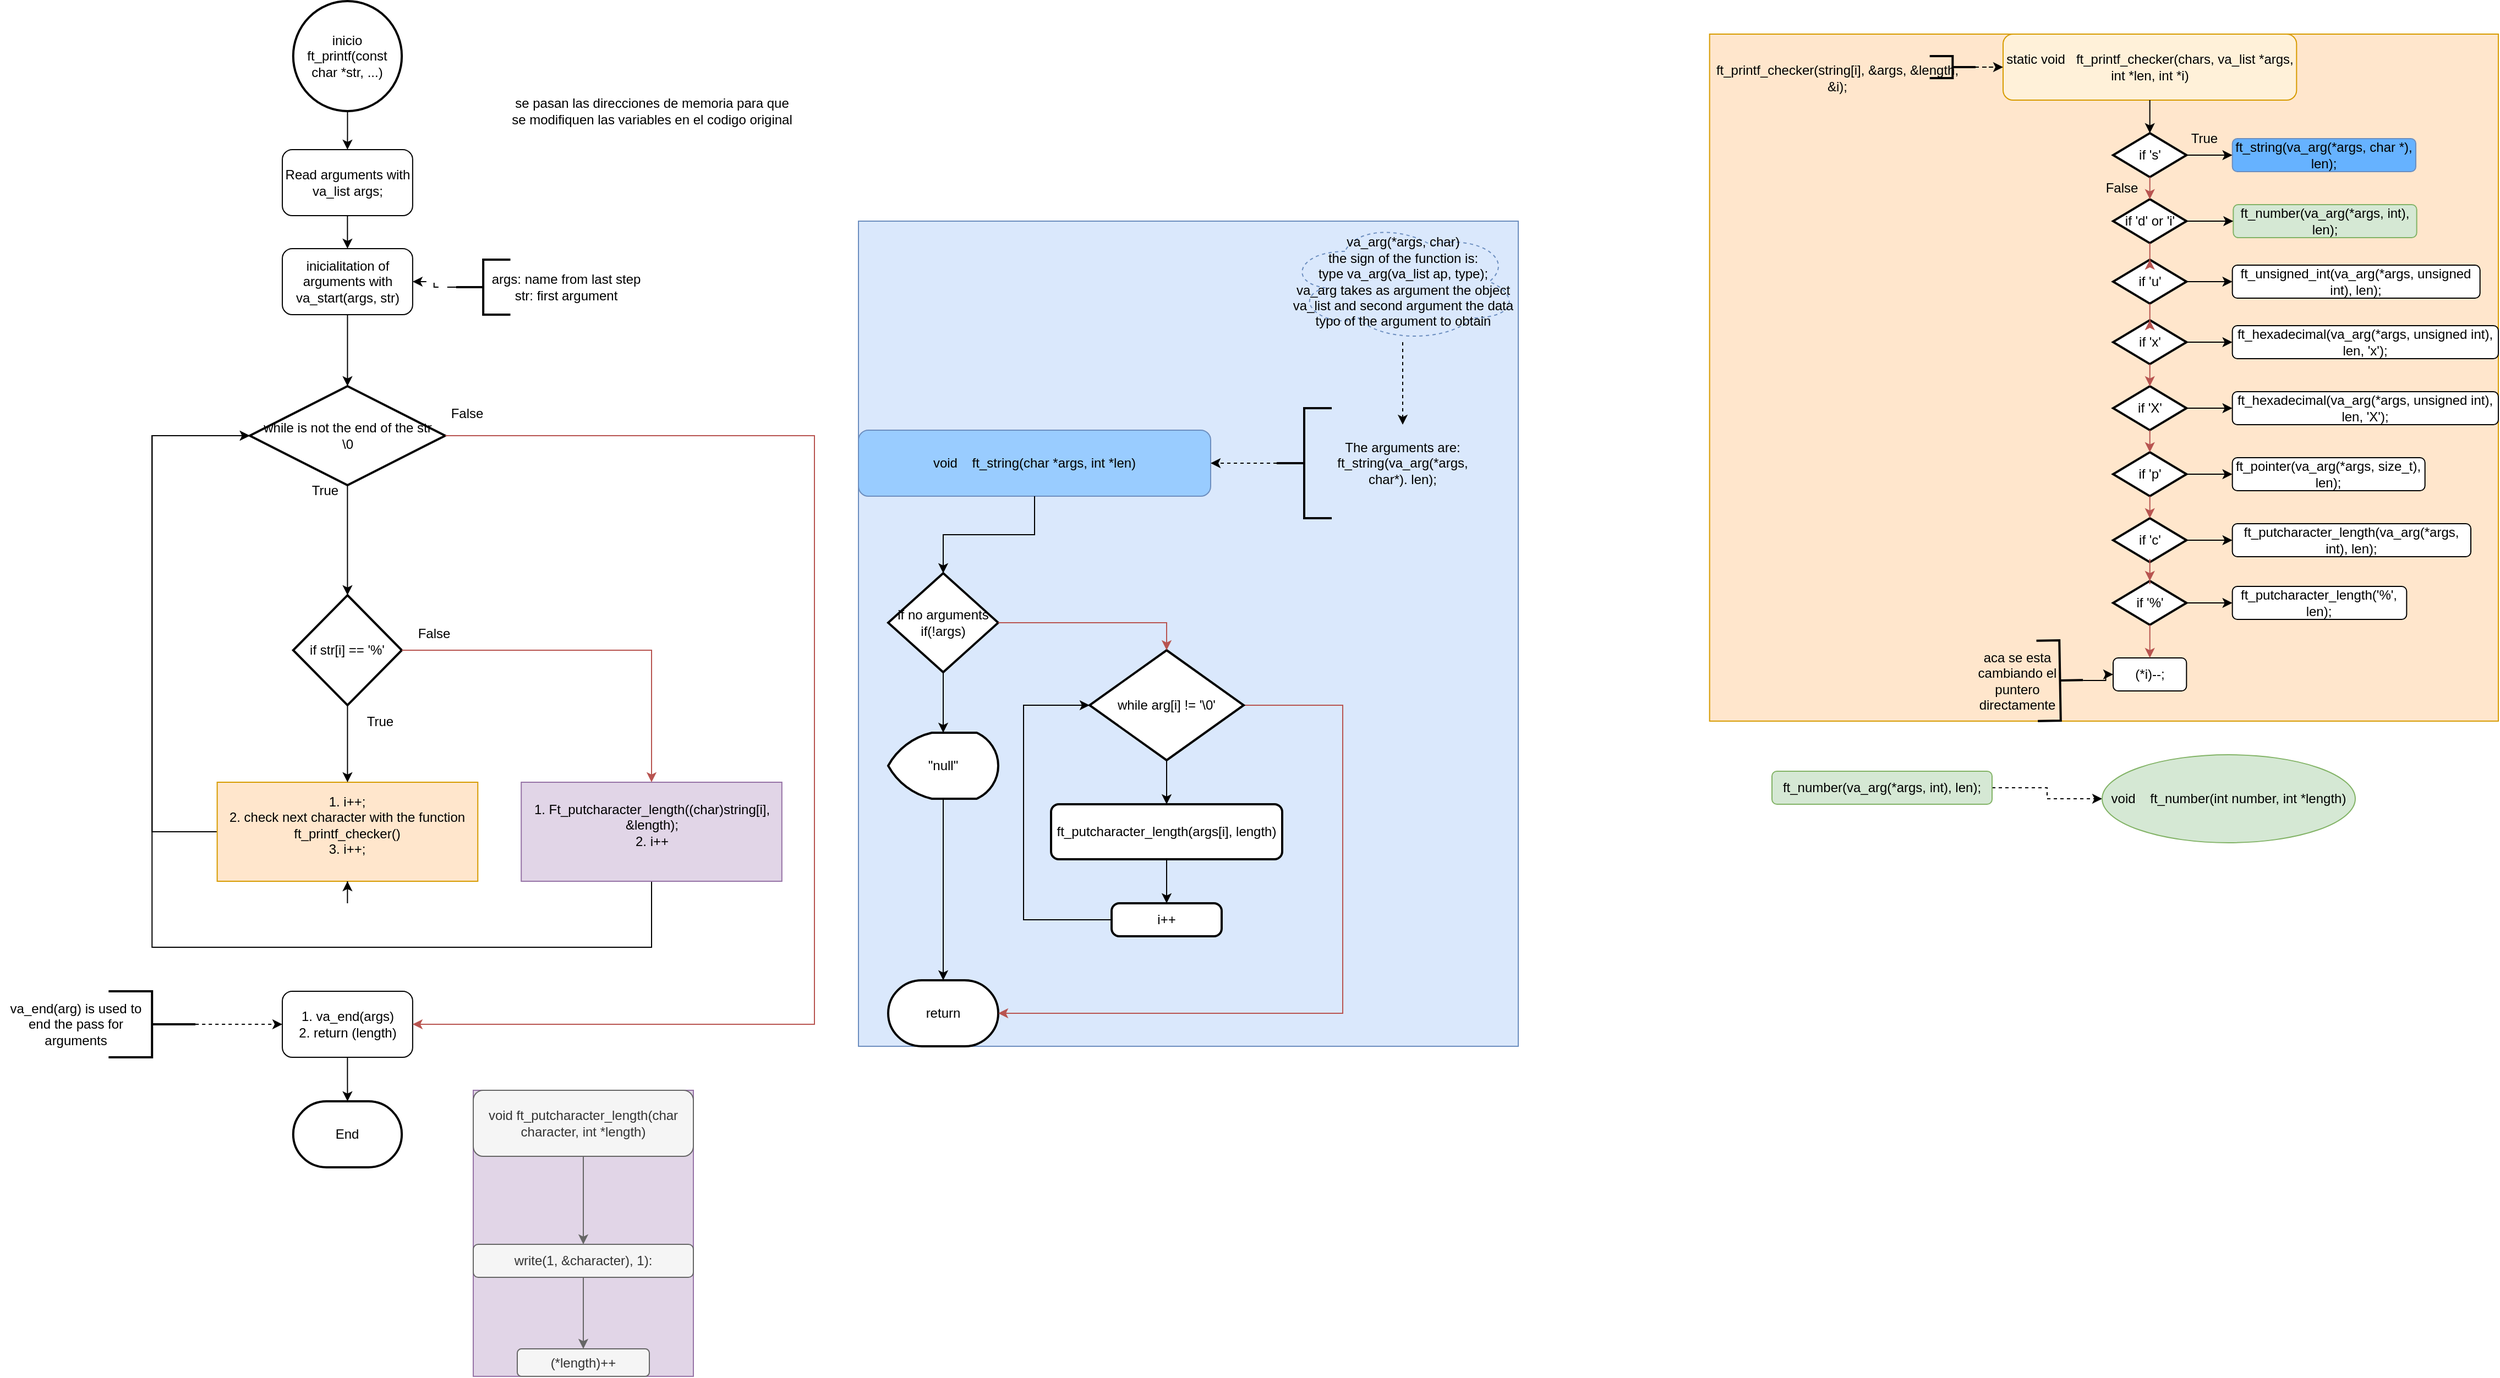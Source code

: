 <mxfile version="21.6.6" type="github">
  <diagram id="C5RBs43oDa-KdzZeNtuy" name="Page-1">
    <mxGraphModel dx="2176" dy="1962" grid="1" gridSize="10" guides="1" tooltips="1" connect="1" arrows="1" fold="1" page="1" pageScale="1" pageWidth="827" pageHeight="1169" math="0" shadow="0">
      <root>
        <mxCell id="WIyWlLk6GJQsqaUBKTNV-0" />
        <mxCell id="WIyWlLk6GJQsqaUBKTNV-1" parent="WIyWlLk6GJQsqaUBKTNV-0" />
        <mxCell id="30GPN8XgoAUHvCBVAkMa-102" value="" style="group;fillColor=#dae8fc;strokeColor=#6c8ebf;" parent="WIyWlLk6GJQsqaUBKTNV-1" vertex="1" connectable="0">
          <mxGeometry x="-40" y="180" width="599.5" height="750" as="geometry" />
        </mxCell>
        <mxCell id="30GPN8XgoAUHvCBVAkMa-64" value="&lt;div&gt;void&amp;nbsp;&amp;nbsp;&amp;nbsp; ft_string(char *args, int *len)&lt;/div&gt;" style="rounded=1;whiteSpace=wrap;html=1;fillColor=#99CCFF;strokeColor=#6c8ebf;gradientColor=none;" parent="30GPN8XgoAUHvCBVAkMa-102" vertex="1">
          <mxGeometry y="190" width="320" height="60" as="geometry" />
        </mxCell>
        <mxCell id="30GPN8XgoAUHvCBVAkMa-67" style="edgeStyle=orthogonalEdgeStyle;rounded=0;orthogonalLoop=1;jettySize=auto;html=1;dashed=1;" parent="30GPN8XgoAUHvCBVAkMa-102" source="30GPN8XgoAUHvCBVAkMa-65" target="30GPN8XgoAUHvCBVAkMa-64" edge="1">
          <mxGeometry relative="1" as="geometry" />
        </mxCell>
        <mxCell id="30GPN8XgoAUHvCBVAkMa-65" value="" style="strokeWidth=2;html=1;shape=mxgraph.flowchart.annotation_2;align=left;labelPosition=right;pointerEvents=1;" parent="30GPN8XgoAUHvCBVAkMa-102" vertex="1">
          <mxGeometry x="380" y="170" width="50" height="100" as="geometry" />
        </mxCell>
        <mxCell id="30GPN8XgoAUHvCBVAkMa-66" value="The arguments are:&lt;br&gt;ft_string(va_arg(*args, char*). len);" style="text;html=1;strokeColor=none;fillColor=none;align=center;verticalAlign=middle;whiteSpace=wrap;rounded=0;" parent="30GPN8XgoAUHvCBVAkMa-102" vertex="1">
          <mxGeometry x="420" y="185" width="149" height="70" as="geometry" />
        </mxCell>
        <mxCell id="30GPN8XgoAUHvCBVAkMa-69" style="edgeStyle=orthogonalEdgeStyle;rounded=0;orthogonalLoop=1;jettySize=auto;html=1;dashed=1;" parent="30GPN8XgoAUHvCBVAkMa-102" source="30GPN8XgoAUHvCBVAkMa-68" target="30GPN8XgoAUHvCBVAkMa-66" edge="1">
          <mxGeometry relative="1" as="geometry" />
        </mxCell>
        <mxCell id="30GPN8XgoAUHvCBVAkMa-68" value="va_arg(*args, char)&lt;br&gt;the sign of the function is:&lt;br&gt;type va_arg(va_list ap, type);&lt;br&gt;va_arg takes as argument the object va_list and second argument the data typo of the argument to obtain&lt;br&gt; " style="ellipse;shape=cloud;whiteSpace=wrap;html=1;fillColor=#dae8fc;strokeColor=#6c8ebf;dashed=1;" parent="30GPN8XgoAUHvCBVAkMa-102" vertex="1">
          <mxGeometry x="389.5" width="210" height="110" as="geometry" />
        </mxCell>
        <mxCell id="30GPN8XgoAUHvCBVAkMa-76" value="if no arguments&lt;br&gt;if(!args)" style="strokeWidth=2;html=1;shape=mxgraph.flowchart.decision;whiteSpace=wrap;" parent="30GPN8XgoAUHvCBVAkMa-102" vertex="1">
          <mxGeometry x="27" y="320" width="100" height="90" as="geometry" />
        </mxCell>
        <mxCell id="30GPN8XgoAUHvCBVAkMa-96" style="edgeStyle=orthogonalEdgeStyle;rounded=0;orthogonalLoop=1;jettySize=auto;html=1;entryX=0.5;entryY=0;entryDx=0;entryDy=0;entryPerimeter=0;" parent="30GPN8XgoAUHvCBVAkMa-102" source="30GPN8XgoAUHvCBVAkMa-64" target="30GPN8XgoAUHvCBVAkMa-76" edge="1">
          <mxGeometry relative="1" as="geometry" />
        </mxCell>
        <mxCell id="30GPN8XgoAUHvCBVAkMa-78" value="&quot;null&quot;" style="strokeWidth=2;html=1;shape=mxgraph.flowchart.display;whiteSpace=wrap;" parent="30GPN8XgoAUHvCBVAkMa-102" vertex="1">
          <mxGeometry x="27" y="465" width="100" height="60" as="geometry" />
        </mxCell>
        <mxCell id="30GPN8XgoAUHvCBVAkMa-84" style="edgeStyle=orthogonalEdgeStyle;rounded=0;orthogonalLoop=1;jettySize=auto;html=1;" parent="30GPN8XgoAUHvCBVAkMa-102" source="30GPN8XgoAUHvCBVAkMa-76" target="30GPN8XgoAUHvCBVAkMa-78" edge="1">
          <mxGeometry relative="1" as="geometry" />
        </mxCell>
        <mxCell id="30GPN8XgoAUHvCBVAkMa-80" value="return" style="strokeWidth=2;html=1;shape=mxgraph.flowchart.terminator;whiteSpace=wrap;" parent="30GPN8XgoAUHvCBVAkMa-102" vertex="1">
          <mxGeometry x="27" y="690" width="100" height="60" as="geometry" />
        </mxCell>
        <mxCell id="30GPN8XgoAUHvCBVAkMa-81" style="edgeStyle=orthogonalEdgeStyle;rounded=0;orthogonalLoop=1;jettySize=auto;html=1;entryX=0.5;entryY=0;entryDx=0;entryDy=0;entryPerimeter=0;" parent="30GPN8XgoAUHvCBVAkMa-102" source="30GPN8XgoAUHvCBVAkMa-78" target="30GPN8XgoAUHvCBVAkMa-80" edge="1">
          <mxGeometry relative="1" as="geometry" />
        </mxCell>
        <mxCell id="30GPN8XgoAUHvCBVAkMa-95" style="edgeStyle=orthogonalEdgeStyle;rounded=0;orthogonalLoop=1;jettySize=auto;html=1;entryX=1;entryY=0.5;entryDx=0;entryDy=0;entryPerimeter=0;fillColor=#f8cecc;strokeColor=#b85450;" parent="30GPN8XgoAUHvCBVAkMa-102" source="30GPN8XgoAUHvCBVAkMa-83" target="30GPN8XgoAUHvCBVAkMa-80" edge="1">
          <mxGeometry relative="1" as="geometry">
            <Array as="points">
              <mxPoint x="440" y="440" />
              <mxPoint x="440" y="720" />
            </Array>
          </mxGeometry>
        </mxCell>
        <mxCell id="30GPN8XgoAUHvCBVAkMa-83" value="while arg[i] != &#39;\0&#39;" style="strokeWidth=2;html=1;shape=mxgraph.flowchart.decision;whiteSpace=wrap;" parent="30GPN8XgoAUHvCBVAkMa-102" vertex="1">
          <mxGeometry x="210" y="390" width="140" height="100" as="geometry" />
        </mxCell>
        <mxCell id="30GPN8XgoAUHvCBVAkMa-94" style="edgeStyle=orthogonalEdgeStyle;rounded=0;orthogonalLoop=1;jettySize=auto;html=1;entryX=0.5;entryY=0;entryDx=0;entryDy=0;entryPerimeter=0;fillColor=#f8cecc;strokeColor=#b85450;" parent="30GPN8XgoAUHvCBVAkMa-102" source="30GPN8XgoAUHvCBVAkMa-76" target="30GPN8XgoAUHvCBVAkMa-83" edge="1">
          <mxGeometry relative="1" as="geometry" />
        </mxCell>
        <mxCell id="30GPN8XgoAUHvCBVAkMa-87" value="ft_putcharacter_length(args[i], length)" style="rounded=1;whiteSpace=wrap;html=1;absoluteArcSize=1;arcSize=14;strokeWidth=2;" parent="30GPN8XgoAUHvCBVAkMa-102" vertex="1">
          <mxGeometry x="175" y="530" width="210" height="50" as="geometry" />
        </mxCell>
        <mxCell id="30GPN8XgoAUHvCBVAkMa-90" style="edgeStyle=orthogonalEdgeStyle;rounded=0;orthogonalLoop=1;jettySize=auto;html=1;entryX=0.5;entryY=0;entryDx=0;entryDy=0;" parent="30GPN8XgoAUHvCBVAkMa-102" source="30GPN8XgoAUHvCBVAkMa-83" target="30GPN8XgoAUHvCBVAkMa-87" edge="1">
          <mxGeometry relative="1" as="geometry" />
        </mxCell>
        <mxCell id="30GPN8XgoAUHvCBVAkMa-92" style="edgeStyle=orthogonalEdgeStyle;rounded=0;orthogonalLoop=1;jettySize=auto;html=1;entryX=0;entryY=0.5;entryDx=0;entryDy=0;entryPerimeter=0;" parent="30GPN8XgoAUHvCBVAkMa-102" source="30GPN8XgoAUHvCBVAkMa-89" target="30GPN8XgoAUHvCBVAkMa-83" edge="1">
          <mxGeometry relative="1" as="geometry">
            <Array as="points">
              <mxPoint x="150" y="635" />
              <mxPoint x="150" y="440" />
            </Array>
          </mxGeometry>
        </mxCell>
        <mxCell id="30GPN8XgoAUHvCBVAkMa-89" value="i++" style="rounded=1;whiteSpace=wrap;html=1;absoluteArcSize=1;arcSize=14;strokeWidth=2;" parent="30GPN8XgoAUHvCBVAkMa-102" vertex="1">
          <mxGeometry x="230" y="620" width="100" height="30" as="geometry" />
        </mxCell>
        <mxCell id="30GPN8XgoAUHvCBVAkMa-91" style="edgeStyle=orthogonalEdgeStyle;rounded=0;orthogonalLoop=1;jettySize=auto;html=1;" parent="30GPN8XgoAUHvCBVAkMa-102" source="30GPN8XgoAUHvCBVAkMa-87" target="30GPN8XgoAUHvCBVAkMa-89" edge="1">
          <mxGeometry relative="1" as="geometry" />
        </mxCell>
        <mxCell id="tM8ak8PDvHJ2QCeekgc_-12" style="edgeStyle=orthogonalEdgeStyle;rounded=0;orthogonalLoop=1;jettySize=auto;html=1;dashed=1;" edge="1" parent="WIyWlLk6GJQsqaUBKTNV-1" source="tM8ak8PDvHJ2QCeekgc_-0" target="tM8ak8PDvHJ2QCeekgc_-11">
          <mxGeometry relative="1" as="geometry" />
        </mxCell>
        <mxCell id="tM8ak8PDvHJ2QCeekgc_-0" value="ft_number(va_arg(*args, int), len);" style="rounded=1;whiteSpace=wrap;html=1;fillColor=#d5e8d4;strokeColor=#82b366;" vertex="1" parent="WIyWlLk6GJQsqaUBKTNV-1">
          <mxGeometry x="790" y="680" width="200" height="30" as="geometry" />
        </mxCell>
        <mxCell id="tM8ak8PDvHJ2QCeekgc_-1" value="" style="group" vertex="1" connectable="0" parent="WIyWlLk6GJQsqaUBKTNV-1">
          <mxGeometry x="-820" y="-20" width="740" height="1060" as="geometry" />
        </mxCell>
        <mxCell id="30GPN8XgoAUHvCBVAkMa-0" value="&lt;div&gt;Read arguments with va_list args;&lt;br&gt;&lt;/div&gt;" style="rounded=1;whiteSpace=wrap;html=1;" parent="tM8ak8PDvHJ2QCeekgc_-1" vertex="1">
          <mxGeometry x="256.533" y="135" width="118.4" height="60" as="geometry" />
        </mxCell>
        <mxCell id="30GPN8XgoAUHvCBVAkMa-3" value="inicialitation of arguments with&lt;br&gt;va_start(args, str)" style="rounded=1;whiteSpace=wrap;html=1;" parent="tM8ak8PDvHJ2QCeekgc_-1" vertex="1">
          <mxGeometry x="256.533" y="225" width="118.4" height="60" as="geometry" />
        </mxCell>
        <mxCell id="30GPN8XgoAUHvCBVAkMa-12" style="edgeStyle=orthogonalEdgeStyle;rounded=0;orthogonalLoop=1;jettySize=auto;html=1;entryX=0.5;entryY=0;entryDx=0;entryDy=0;" parent="tM8ak8PDvHJ2QCeekgc_-1" source="30GPN8XgoAUHvCBVAkMa-0" target="30GPN8XgoAUHvCBVAkMa-3" edge="1">
          <mxGeometry relative="1" as="geometry" />
        </mxCell>
        <mxCell id="30GPN8XgoAUHvCBVAkMa-7" value="" style="group" parent="tM8ak8PDvHJ2QCeekgc_-1" vertex="1" connectable="0">
          <mxGeometry x="414.4" y="235" width="177.6" height="50" as="geometry" />
        </mxCell>
        <mxCell id="30GPN8XgoAUHvCBVAkMa-4" value="" style="strokeWidth=2;html=1;shape=mxgraph.flowchart.annotation_2;align=left;labelPosition=right;pointerEvents=1;" parent="30GPN8XgoAUHvCBVAkMa-7" vertex="1">
          <mxGeometry width="49.333" height="50" as="geometry" />
        </mxCell>
        <mxCell id="30GPN8XgoAUHvCBVAkMa-5" value="&lt;div&gt;args: name from last step&lt;/div&gt;&lt;div&gt;str: first argument&lt;/div&gt;" style="text;html=1;align=center;verticalAlign=middle;resizable=0;points=[];autosize=1;strokeColor=none;fillColor=none;" parent="30GPN8XgoAUHvCBVAkMa-7" vertex="1">
          <mxGeometry x="19.733" y="5" width="160" height="40" as="geometry" />
        </mxCell>
        <mxCell id="30GPN8XgoAUHvCBVAkMa-10" style="edgeStyle=orthogonalEdgeStyle;rounded=0;orthogonalLoop=1;jettySize=auto;html=1;entryX=1;entryY=0.5;entryDx=0;entryDy=0;dashed=1;dashPattern=8 8;" parent="tM8ak8PDvHJ2QCeekgc_-1" source="30GPN8XgoAUHvCBVAkMa-4" target="30GPN8XgoAUHvCBVAkMa-3" edge="1">
          <mxGeometry relative="1" as="geometry" />
        </mxCell>
        <mxCell id="30GPN8XgoAUHvCBVAkMa-22" value="" style="edgeStyle=orthogonalEdgeStyle;rounded=0;orthogonalLoop=1;jettySize=auto;html=1;" parent="tM8ak8PDvHJ2QCeekgc_-1" source="30GPN8XgoAUHvCBVAkMa-15" edge="1">
          <mxGeometry relative="1" as="geometry">
            <mxPoint x="315.733" y="540" as="targetPoint" />
          </mxGeometry>
        </mxCell>
        <mxCell id="30GPN8XgoAUHvCBVAkMa-15" value="&lt;div&gt;while is not the end of the str&lt;br&gt;\0&lt;br&gt;&lt;/div&gt;" style="strokeWidth=2;html=1;shape=mxgraph.flowchart.decision;whiteSpace=wrap;" parent="tM8ak8PDvHJ2QCeekgc_-1" vertex="1">
          <mxGeometry x="226.933" y="350" width="177.6" height="90" as="geometry" />
        </mxCell>
        <mxCell id="30GPN8XgoAUHvCBVAkMa-33" style="edgeStyle=orthogonalEdgeStyle;rounded=0;orthogonalLoop=1;jettySize=auto;html=1;entryX=0.5;entryY=0;entryDx=0;entryDy=0;entryPerimeter=0;" parent="tM8ak8PDvHJ2QCeekgc_-1" source="30GPN8XgoAUHvCBVAkMa-3" target="30GPN8XgoAUHvCBVAkMa-15" edge="1">
          <mxGeometry relative="1" as="geometry" />
        </mxCell>
        <mxCell id="30GPN8XgoAUHvCBVAkMa-26" value="&lt;div&gt;1. va_end(args)&lt;/div&gt;&lt;div&gt;2. return (length)&lt;br&gt;&lt;/div&gt;" style="rounded=1;whiteSpace=wrap;html=1;" parent="tM8ak8PDvHJ2QCeekgc_-1" vertex="1">
          <mxGeometry x="256.533" y="900" width="118.4" height="60" as="geometry" />
        </mxCell>
        <mxCell id="30GPN8XgoAUHvCBVAkMa-29" style="edgeStyle=orthogonalEdgeStyle;rounded=0;orthogonalLoop=1;jettySize=auto;html=1;entryX=1;entryY=0.5;entryDx=0;entryDy=0;fillColor=#f8cecc;strokeColor=#b85450;exitX=1;exitY=0.5;exitDx=0;exitDy=0;exitPerimeter=0;" parent="tM8ak8PDvHJ2QCeekgc_-1" source="30GPN8XgoAUHvCBVAkMa-15" target="30GPN8XgoAUHvCBVAkMa-26" edge="1">
          <mxGeometry relative="1" as="geometry">
            <Array as="points">
              <mxPoint x="740" y="395" />
              <mxPoint x="740" y="930" />
            </Array>
          </mxGeometry>
        </mxCell>
        <mxCell id="30GPN8XgoAUHvCBVAkMa-31" value="&lt;div&gt;False&lt;/div&gt;" style="text;html=1;strokeColor=none;fillColor=none;align=center;verticalAlign=middle;whiteSpace=wrap;rounded=0;" parent="tM8ak8PDvHJ2QCeekgc_-1" vertex="1">
          <mxGeometry x="394.667" y="360" width="59.2" height="30" as="geometry" />
        </mxCell>
        <mxCell id="30GPN8XgoAUHvCBVAkMa-32" value="True" style="text;html=1;strokeColor=none;fillColor=none;align=center;verticalAlign=middle;whiteSpace=wrap;rounded=0;" parent="tM8ak8PDvHJ2QCeekgc_-1" vertex="1">
          <mxGeometry x="266.4" y="430" width="59.2" height="30" as="geometry" />
        </mxCell>
        <mxCell id="30GPN8XgoAUHvCBVAkMa-34" value="&amp;nbsp;" style="text;whiteSpace=wrap;html=1;" parent="tM8ak8PDvHJ2QCeekgc_-1" vertex="1">
          <mxGeometry x="690.667" y="660" width="39.467" height="40" as="geometry" />
        </mxCell>
        <mxCell id="30GPN8XgoAUHvCBVAkMa-35" value="if str[i] == &#39;%&#39;" style="strokeWidth=2;html=1;shape=mxgraph.flowchart.decision;whiteSpace=wrap;" parent="tM8ak8PDvHJ2QCeekgc_-1" vertex="1">
          <mxGeometry x="266.4" y="540" width="98.667" height="100" as="geometry" />
        </mxCell>
        <mxCell id="30GPN8XgoAUHvCBVAkMa-52" style="edgeStyle=orthogonalEdgeStyle;rounded=0;orthogonalLoop=1;jettySize=auto;html=1;entryX=0;entryY=0.5;entryDx=0;entryDy=0;entryPerimeter=0;" parent="tM8ak8PDvHJ2QCeekgc_-1" source="30GPN8XgoAUHvCBVAkMa-36" target="30GPN8XgoAUHvCBVAkMa-15" edge="1">
          <mxGeometry relative="1" as="geometry">
            <Array as="points">
              <mxPoint x="138.133" y="755" />
              <mxPoint x="138.133" y="395" />
            </Array>
          </mxGeometry>
        </mxCell>
        <mxCell id="30GPN8XgoAUHvCBVAkMa-36" value="1. i++;&lt;br&gt;2. check next character with the function ft_printf_checker()&lt;br&gt;3. i++;&lt;br&gt;&lt;ol&gt;&lt;/ol&gt;" style="rounded=0;whiteSpace=wrap;html=1;fillColor=#ffe6cc;strokeColor=#d79b00;" parent="tM8ak8PDvHJ2QCeekgc_-1" vertex="1">
          <mxGeometry x="197.333" y="710" width="236.8" height="90" as="geometry" />
        </mxCell>
        <mxCell id="30GPN8XgoAUHvCBVAkMa-47" style="edgeStyle=orthogonalEdgeStyle;rounded=0;orthogonalLoop=1;jettySize=auto;html=1;exitX=0.5;exitY=1;exitDx=0;exitDy=0;exitPerimeter=0;entryX=0.5;entryY=0;entryDx=0;entryDy=0;" parent="tM8ak8PDvHJ2QCeekgc_-1" source="30GPN8XgoAUHvCBVAkMa-35" target="30GPN8XgoAUHvCBVAkMa-36" edge="1">
          <mxGeometry relative="1" as="geometry" />
        </mxCell>
        <mxCell id="30GPN8XgoAUHvCBVAkMa-37" style="edgeStyle=orthogonalEdgeStyle;rounded=0;orthogonalLoop=1;jettySize=auto;html=1;exitX=0.5;exitY=1;exitDx=0;exitDy=0;" parent="tM8ak8PDvHJ2QCeekgc_-1" source="30GPN8XgoAUHvCBVAkMa-36" target="30GPN8XgoAUHvCBVAkMa-36" edge="1">
          <mxGeometry relative="1" as="geometry" />
        </mxCell>
        <mxCell id="30GPN8XgoAUHvCBVAkMa-56" style="edgeStyle=orthogonalEdgeStyle;rounded=0;orthogonalLoop=1;jettySize=auto;html=1;entryX=0;entryY=0.5;entryDx=0;entryDy=0;entryPerimeter=0;" parent="tM8ak8PDvHJ2QCeekgc_-1" source="30GPN8XgoAUHvCBVAkMa-38" target="30GPN8XgoAUHvCBVAkMa-15" edge="1">
          <mxGeometry relative="1" as="geometry">
            <Array as="points">
              <mxPoint x="592" y="860" />
              <mxPoint x="138.133" y="860" />
              <mxPoint x="138.133" y="395" />
            </Array>
          </mxGeometry>
        </mxCell>
        <mxCell id="30GPN8XgoAUHvCBVAkMa-38" value="1. Ft_putcharacter_length((char)string[i], &amp;amp;length);&lt;br&gt;2. i++&lt;br&gt;&lt;ol&gt;&lt;/ol&gt;" style="rounded=0;whiteSpace=wrap;html=1;fillColor=#e1d5e7;strokeColor=#9673a6;" parent="tM8ak8PDvHJ2QCeekgc_-1" vertex="1">
          <mxGeometry x="473.6" y="710" width="236.8" height="90" as="geometry" />
        </mxCell>
        <mxCell id="30GPN8XgoAUHvCBVAkMa-45" style="edgeStyle=orthogonalEdgeStyle;rounded=0;orthogonalLoop=1;jettySize=auto;html=1;entryX=0.5;entryY=0;entryDx=0;entryDy=0;fillColor=#f8cecc;strokeColor=#b85450;" parent="tM8ak8PDvHJ2QCeekgc_-1" source="30GPN8XgoAUHvCBVAkMa-35" target="30GPN8XgoAUHvCBVAkMa-38" edge="1">
          <mxGeometry relative="1" as="geometry" />
        </mxCell>
        <mxCell id="30GPN8XgoAUHvCBVAkMa-49" value="True" style="text;html=1;strokeColor=none;fillColor=none;align=center;verticalAlign=middle;whiteSpace=wrap;rounded=0;" parent="tM8ak8PDvHJ2QCeekgc_-1" vertex="1">
          <mxGeometry x="315.733" y="640" width="59.2" height="30" as="geometry" />
        </mxCell>
        <mxCell id="30GPN8XgoAUHvCBVAkMa-50" value="&lt;div&gt;False&lt;/div&gt;" style="text;html=1;strokeColor=none;fillColor=none;align=center;verticalAlign=middle;whiteSpace=wrap;rounded=0;" parent="tM8ak8PDvHJ2QCeekgc_-1" vertex="1">
          <mxGeometry x="365.067" y="560" width="59.2" height="30" as="geometry" />
        </mxCell>
        <mxCell id="30GPN8XgoAUHvCBVAkMa-60" style="edgeStyle=orthogonalEdgeStyle;rounded=0;orthogonalLoop=1;jettySize=auto;html=1;" parent="tM8ak8PDvHJ2QCeekgc_-1" source="30GPN8XgoAUHvCBVAkMa-57" target="30GPN8XgoAUHvCBVAkMa-0" edge="1">
          <mxGeometry relative="1" as="geometry" />
        </mxCell>
        <mxCell id="30GPN8XgoAUHvCBVAkMa-57" value="inicio&lt;br&gt;&lt;div&gt;ft_printf(const char *str, ...)&lt;/div&gt;" style="strokeWidth=2;html=1;shape=mxgraph.flowchart.start_2;whiteSpace=wrap;" parent="tM8ak8PDvHJ2QCeekgc_-1" vertex="1">
          <mxGeometry x="266.4" width="98.667" height="100" as="geometry" />
        </mxCell>
        <mxCell id="30GPN8XgoAUHvCBVAkMa-58" value="End" style="strokeWidth=2;html=1;shape=mxgraph.flowchart.terminator;whiteSpace=wrap;" parent="tM8ak8PDvHJ2QCeekgc_-1" vertex="1">
          <mxGeometry x="266.4" y="1000" width="98.667" height="60" as="geometry" />
        </mxCell>
        <mxCell id="30GPN8XgoAUHvCBVAkMa-63" style="edgeStyle=orthogonalEdgeStyle;rounded=0;orthogonalLoop=1;jettySize=auto;html=1;entryX=0;entryY=0.5;entryDx=0;entryDy=0;dashed=1;" parent="tM8ak8PDvHJ2QCeekgc_-1" source="30GPN8XgoAUHvCBVAkMa-61" target="30GPN8XgoAUHvCBVAkMa-26" edge="1">
          <mxGeometry relative="1" as="geometry" />
        </mxCell>
        <mxCell id="30GPN8XgoAUHvCBVAkMa-61" value="" style="strokeWidth=2;html=1;shape=mxgraph.flowchart.annotation_2;align=left;labelPosition=right;pointerEvents=1;rotation=-180;" parent="tM8ak8PDvHJ2QCeekgc_-1" vertex="1">
          <mxGeometry x="98.667" y="900" width="78.933" height="60" as="geometry" />
        </mxCell>
        <mxCell id="30GPN8XgoAUHvCBVAkMa-62" value="&lt;div&gt;va_end(arg) is used to end the pass for arguments&lt;/div&gt;" style="text;html=1;strokeColor=none;fillColor=none;align=center;verticalAlign=middle;whiteSpace=wrap;rounded=0;" parent="tM8ak8PDvHJ2QCeekgc_-1" vertex="1">
          <mxGeometry y="892.5" width="138.133" height="75" as="geometry" />
        </mxCell>
        <mxCell id="30GPN8XgoAUHvCBVAkMa-75" value="se pasan las direcciones de memoria para que se modifiquen las variables en el codigo original" style="text;html=1;strokeColor=none;fillColor=none;align=center;verticalAlign=middle;whiteSpace=wrap;rounded=0;" parent="tM8ak8PDvHJ2QCeekgc_-1" vertex="1">
          <mxGeometry x="463.733" y="80" width="256.533" height="40" as="geometry" />
        </mxCell>
        <mxCell id="30GPN8XgoAUHvCBVAkMa-59" style="edgeStyle=orthogonalEdgeStyle;rounded=0;orthogonalLoop=1;jettySize=auto;html=1;" parent="tM8ak8PDvHJ2QCeekgc_-1" source="30GPN8XgoAUHvCBVAkMa-26" target="30GPN8XgoAUHvCBVAkMa-58" edge="1">
          <mxGeometry relative="1" as="geometry" />
        </mxCell>
        <mxCell id="tM8ak8PDvHJ2QCeekgc_-2" value="" style="group;fillColor=#ffe6cc;strokeColor=#d79b00;" vertex="1" connectable="0" parent="WIyWlLk6GJQsqaUBKTNV-1">
          <mxGeometry x="733.333" y="10" width="716.667" height="624.43" as="geometry" />
        </mxCell>
        <mxCell id="30GPN8XgoAUHvCBVAkMa-141" value="" style="group" parent="tM8ak8PDvHJ2QCeekgc_-2" vertex="1" connectable="0">
          <mxGeometry x="233.333" y="550.569" width="106.444" height="73.861" as="geometry" />
        </mxCell>
        <mxCell id="30GPN8XgoAUHvCBVAkMa-138" value="" style="strokeWidth=2;html=1;shape=mxgraph.flowchart.annotation_2;align=left;labelPosition=right;pointerEvents=1;rotation=-181;" parent="30GPN8XgoAUHvCBVAkMa-141" vertex="1">
          <mxGeometry x="64.25" y="0.431" width="41.667" height="73.0" as="geometry" />
        </mxCell>
        <mxCell id="30GPN8XgoAUHvCBVAkMa-140" value="aca se esta cambiando el puntero directamente" style="text;html=1;strokeColor=none;fillColor=none;align=center;verticalAlign=middle;whiteSpace=wrap;rounded=0;" parent="30GPN8XgoAUHvCBVAkMa-141" vertex="1">
          <mxGeometry y="1.931" width="91.667" height="70.0" as="geometry" />
        </mxCell>
        <mxCell id="30GPN8XgoAUHvCBVAkMa-143" value="" style="group" parent="tM8ak8PDvHJ2QCeekgc_-2" vertex="1" connectable="0">
          <mxGeometry x="266.667" width="450" height="596.999" as="geometry" />
        </mxCell>
        <mxCell id="30GPN8XgoAUHvCBVAkMa-39" value="static void&amp;nbsp;&amp;nbsp; ft_printf_checker(chars, va_list *args, int *len, int *i)" style="rounded=1;whiteSpace=wrap;html=1;fillColor=#FFF1D9;strokeColor=#d79b00;" parent="30GPN8XgoAUHvCBVAkMa-143" vertex="1">
          <mxGeometry width="266.667" height="60.0" as="geometry" />
        </mxCell>
        <mxCell id="30GPN8XgoAUHvCBVAkMa-97" value="if &#39;s&#39;" style="strokeWidth=2;html=1;shape=mxgraph.flowchart.decision;whiteSpace=wrap;" parent="30GPN8XgoAUHvCBVAkMa-143" vertex="1">
          <mxGeometry x="100" y="90.0" width="66.667" height="40.0" as="geometry" />
        </mxCell>
        <mxCell id="30GPN8XgoAUHvCBVAkMa-108" style="edgeStyle=orthogonalEdgeStyle;rounded=0;orthogonalLoop=1;jettySize=auto;html=1;exitX=0.5;exitY=1;exitDx=0;exitDy=0;entryX=0.5;entryY=0;entryDx=0;entryDy=0;entryPerimeter=0;" parent="30GPN8XgoAUHvCBVAkMa-143" source="30GPN8XgoAUHvCBVAkMa-39" target="30GPN8XgoAUHvCBVAkMa-97" edge="1">
          <mxGeometry relative="1" as="geometry" />
        </mxCell>
        <mxCell id="30GPN8XgoAUHvCBVAkMa-98" value="if &#39;d&#39; or &#39;i&#39;" style="strokeWidth=2;html=1;shape=mxgraph.flowchart.decision;whiteSpace=wrap;" parent="30GPN8XgoAUHvCBVAkMa-143" vertex="1">
          <mxGeometry x="100" y="150.0" width="66.667" height="40.0" as="geometry" />
        </mxCell>
        <mxCell id="30GPN8XgoAUHvCBVAkMa-109" style="edgeStyle=orthogonalEdgeStyle;rounded=0;orthogonalLoop=1;jettySize=auto;html=1;fillColor=#f8cecc;strokeColor=#b85450;" parent="30GPN8XgoAUHvCBVAkMa-143" source="30GPN8XgoAUHvCBVAkMa-97" target="30GPN8XgoAUHvCBVAkMa-98" edge="1">
          <mxGeometry relative="1" as="geometry" />
        </mxCell>
        <mxCell id="30GPN8XgoAUHvCBVAkMa-99" value="if &#39;u&#39;" style="strokeWidth=2;html=1;shape=mxgraph.flowchart.decision;whiteSpace=wrap;" parent="30GPN8XgoAUHvCBVAkMa-143" vertex="1">
          <mxGeometry x="100" y="205.0" width="66.667" height="40.0" as="geometry" />
        </mxCell>
        <mxCell id="30GPN8XgoAUHvCBVAkMa-110" style="edgeStyle=orthogonalEdgeStyle;rounded=0;orthogonalLoop=1;jettySize=auto;html=1;entryX=0.5;entryY=0;entryDx=0;entryDy=0;entryPerimeter=0;fillColor=#f8cecc;strokeColor=#b85450;" parent="30GPN8XgoAUHvCBVAkMa-143" source="30GPN8XgoAUHvCBVAkMa-98" target="30GPN8XgoAUHvCBVAkMa-99" edge="1">
          <mxGeometry relative="1" as="geometry" />
        </mxCell>
        <mxCell id="30GPN8XgoAUHvCBVAkMa-100" value="if &#39;x&#39;" style="strokeWidth=2;html=1;shape=mxgraph.flowchart.decision;whiteSpace=wrap;" parent="30GPN8XgoAUHvCBVAkMa-143" vertex="1">
          <mxGeometry x="100" y="260.0" width="66.667" height="40.0" as="geometry" />
        </mxCell>
        <mxCell id="30GPN8XgoAUHvCBVAkMa-111" style="edgeStyle=orthogonalEdgeStyle;rounded=0;orthogonalLoop=1;jettySize=auto;html=1;entryX=0.5;entryY=0;entryDx=0;entryDy=0;entryPerimeter=0;fillColor=#f8cecc;strokeColor=#b85450;" parent="30GPN8XgoAUHvCBVAkMa-143" source="30GPN8XgoAUHvCBVAkMa-99" target="30GPN8XgoAUHvCBVAkMa-100" edge="1">
          <mxGeometry relative="1" as="geometry" />
        </mxCell>
        <mxCell id="30GPN8XgoAUHvCBVAkMa-101" value="if &#39;X&#39;" style="strokeWidth=2;html=1;shape=mxgraph.flowchart.decision;whiteSpace=wrap;" parent="30GPN8XgoAUHvCBVAkMa-143" vertex="1">
          <mxGeometry x="100" y="320.0" width="66.667" height="40.0" as="geometry" />
        </mxCell>
        <mxCell id="30GPN8XgoAUHvCBVAkMa-112" style="edgeStyle=orthogonalEdgeStyle;rounded=0;orthogonalLoop=1;jettySize=auto;html=1;fillColor=#f8cecc;strokeColor=#b85450;" parent="30GPN8XgoAUHvCBVAkMa-143" source="30GPN8XgoAUHvCBVAkMa-100" target="30GPN8XgoAUHvCBVAkMa-101" edge="1">
          <mxGeometry relative="1" as="geometry" />
        </mxCell>
        <mxCell id="30GPN8XgoAUHvCBVAkMa-103" value="if &#39;p&#39;" style="strokeWidth=2;html=1;shape=mxgraph.flowchart.decision;whiteSpace=wrap;" parent="30GPN8XgoAUHvCBVAkMa-143" vertex="1">
          <mxGeometry x="100" y="380.0" width="66.667" height="40.0" as="geometry" />
        </mxCell>
        <mxCell id="30GPN8XgoAUHvCBVAkMa-114" style="edgeStyle=orthogonalEdgeStyle;rounded=0;orthogonalLoop=1;jettySize=auto;html=1;entryX=0.5;entryY=0;entryDx=0;entryDy=0;entryPerimeter=0;fillColor=#f8cecc;strokeColor=#b85450;" parent="30GPN8XgoAUHvCBVAkMa-143" source="30GPN8XgoAUHvCBVAkMa-101" target="30GPN8XgoAUHvCBVAkMa-103" edge="1">
          <mxGeometry relative="1" as="geometry" />
        </mxCell>
        <mxCell id="30GPN8XgoAUHvCBVAkMa-116" style="edgeStyle=orthogonalEdgeStyle;rounded=0;orthogonalLoop=1;jettySize=auto;html=1;" parent="30GPN8XgoAUHvCBVAkMa-143" target="30GPN8XgoAUHvCBVAkMa-105" edge="1">
          <mxGeometry relative="1" as="geometry">
            <mxPoint x="141.667" y="506.999" as="sourcePoint" />
          </mxGeometry>
        </mxCell>
        <mxCell id="30GPN8XgoAUHvCBVAkMa-104" value="if &#39;c&#39;" style="strokeWidth=2;html=1;shape=mxgraph.flowchart.decision;whiteSpace=wrap;" parent="30GPN8XgoAUHvCBVAkMa-143" vertex="1">
          <mxGeometry x="100" y="439.999" width="66.667" height="40.0" as="geometry" />
        </mxCell>
        <mxCell id="30GPN8XgoAUHvCBVAkMa-115" style="edgeStyle=orthogonalEdgeStyle;rounded=0;orthogonalLoop=1;jettySize=auto;html=1;entryX=0.5;entryY=0;entryDx=0;entryDy=0;entryPerimeter=0;fillColor=#f8cecc;strokeColor=#b85450;" parent="30GPN8XgoAUHvCBVAkMa-143" source="30GPN8XgoAUHvCBVAkMa-103" target="30GPN8XgoAUHvCBVAkMa-104" edge="1">
          <mxGeometry relative="1" as="geometry" />
        </mxCell>
        <mxCell id="30GPN8XgoAUHvCBVAkMa-105" value="if &#39;%&#39;" style="strokeWidth=2;html=1;shape=mxgraph.flowchart.decision;whiteSpace=wrap;" parent="30GPN8XgoAUHvCBVAkMa-143" vertex="1">
          <mxGeometry x="100" y="496.999" width="66.667" height="40.0" as="geometry" />
        </mxCell>
        <mxCell id="30GPN8XgoAUHvCBVAkMa-118" style="edgeStyle=orthogonalEdgeStyle;rounded=0;orthogonalLoop=1;jettySize=auto;html=1;fillColor=#f8cecc;strokeColor=#b85450;" parent="30GPN8XgoAUHvCBVAkMa-143" source="30GPN8XgoAUHvCBVAkMa-104" target="30GPN8XgoAUHvCBVAkMa-105" edge="1">
          <mxGeometry relative="1" as="geometry" />
        </mxCell>
        <mxCell id="30GPN8XgoAUHvCBVAkMa-107" value="(*i)--;" style="rounded=1;whiteSpace=wrap;html=1;" parent="30GPN8XgoAUHvCBVAkMa-143" vertex="1">
          <mxGeometry x="100" y="566.999" width="66.667" height="30.0" as="geometry" />
        </mxCell>
        <mxCell id="30GPN8XgoAUHvCBVAkMa-117" style="edgeStyle=orthogonalEdgeStyle;rounded=0;orthogonalLoop=1;jettySize=auto;html=1;fillColor=#f8cecc;strokeColor=#b85450;" parent="30GPN8XgoAUHvCBVAkMa-143" source="30GPN8XgoAUHvCBVAkMa-105" target="30GPN8XgoAUHvCBVAkMa-107" edge="1">
          <mxGeometry relative="1" as="geometry" />
        </mxCell>
        <mxCell id="30GPN8XgoAUHvCBVAkMa-119" value="ft_string(va_arg(*args, char *), len);" style="rounded=1;whiteSpace=wrap;html=1;fillColor=#66B2FF;strokeColor=#6c8ebf;" parent="30GPN8XgoAUHvCBVAkMa-143" vertex="1">
          <mxGeometry x="208.333" y="95.0" width="166.667" height="30.0" as="geometry" />
        </mxCell>
        <mxCell id="30GPN8XgoAUHvCBVAkMa-127" style="edgeStyle=orthogonalEdgeStyle;rounded=0;orthogonalLoop=1;jettySize=auto;html=1;entryX=0;entryY=0.5;entryDx=0;entryDy=0;" parent="30GPN8XgoAUHvCBVAkMa-143" source="30GPN8XgoAUHvCBVAkMa-97" target="30GPN8XgoAUHvCBVAkMa-119" edge="1">
          <mxGeometry relative="1" as="geometry" />
        </mxCell>
        <mxCell id="30GPN8XgoAUHvCBVAkMa-120" value="ft_number(va_arg(*args, int), len);" style="rounded=1;whiteSpace=wrap;html=1;fillColor=#d5e8d4;strokeColor=#82b366;" parent="30GPN8XgoAUHvCBVAkMa-143" vertex="1">
          <mxGeometry x="209.167" y="155.0" width="166.667" height="30.0" as="geometry" />
        </mxCell>
        <mxCell id="30GPN8XgoAUHvCBVAkMa-128" style="edgeStyle=orthogonalEdgeStyle;rounded=0;orthogonalLoop=1;jettySize=auto;html=1;entryX=0;entryY=0.5;entryDx=0;entryDy=0;" parent="30GPN8XgoAUHvCBVAkMa-143" source="30GPN8XgoAUHvCBVAkMa-98" target="30GPN8XgoAUHvCBVAkMa-120" edge="1">
          <mxGeometry relative="1" as="geometry" />
        </mxCell>
        <mxCell id="30GPN8XgoAUHvCBVAkMa-121" value="ft_unsigned_int(va_arg(*args, unsigned int), len);" style="rounded=1;whiteSpace=wrap;html=1;" parent="30GPN8XgoAUHvCBVAkMa-143" vertex="1">
          <mxGeometry x="208.333" y="210.0" width="225" height="30.0" as="geometry" />
        </mxCell>
        <mxCell id="30GPN8XgoAUHvCBVAkMa-130" style="edgeStyle=orthogonalEdgeStyle;rounded=0;orthogonalLoop=1;jettySize=auto;html=1;entryX=0;entryY=0.5;entryDx=0;entryDy=0;" parent="30GPN8XgoAUHvCBVAkMa-143" source="30GPN8XgoAUHvCBVAkMa-99" target="30GPN8XgoAUHvCBVAkMa-121" edge="1">
          <mxGeometry relative="1" as="geometry" />
        </mxCell>
        <mxCell id="30GPN8XgoAUHvCBVAkMa-122" value="ft_hexadecimal(va_arg(*args, unsigned int), len, &#39;x&#39;);" style="rounded=1;whiteSpace=wrap;html=1;" parent="30GPN8XgoAUHvCBVAkMa-143" vertex="1">
          <mxGeometry x="208.333" y="265.0" width="241.667" height="30.0" as="geometry" />
        </mxCell>
        <mxCell id="30GPN8XgoAUHvCBVAkMa-131" style="edgeStyle=orthogonalEdgeStyle;rounded=0;orthogonalLoop=1;jettySize=auto;html=1;" parent="30GPN8XgoAUHvCBVAkMa-143" source="30GPN8XgoAUHvCBVAkMa-100" target="30GPN8XgoAUHvCBVAkMa-122" edge="1">
          <mxGeometry relative="1" as="geometry" />
        </mxCell>
        <mxCell id="30GPN8XgoAUHvCBVAkMa-123" value="ft_hexadecimal(va_arg(*args, unsigned int), len, &#39;X&#39;);" style="rounded=1;whiteSpace=wrap;html=1;" parent="30GPN8XgoAUHvCBVAkMa-143" vertex="1">
          <mxGeometry x="208.333" y="325.0" width="241.667" height="30.0" as="geometry" />
        </mxCell>
        <mxCell id="30GPN8XgoAUHvCBVAkMa-132" style="edgeStyle=orthogonalEdgeStyle;rounded=0;orthogonalLoop=1;jettySize=auto;html=1;" parent="30GPN8XgoAUHvCBVAkMa-143" source="30GPN8XgoAUHvCBVAkMa-101" target="30GPN8XgoAUHvCBVAkMa-123" edge="1">
          <mxGeometry relative="1" as="geometry" />
        </mxCell>
        <mxCell id="30GPN8XgoAUHvCBVAkMa-124" value="ft_pointer(va_arg(*args, size_t), len);" style="rounded=1;whiteSpace=wrap;html=1;" parent="30GPN8XgoAUHvCBVAkMa-143" vertex="1">
          <mxGeometry x="208.333" y="385.0" width="175" height="30.0" as="geometry" />
        </mxCell>
        <mxCell id="30GPN8XgoAUHvCBVAkMa-133" style="edgeStyle=orthogonalEdgeStyle;rounded=0;orthogonalLoop=1;jettySize=auto;html=1;" parent="30GPN8XgoAUHvCBVAkMa-143" source="30GPN8XgoAUHvCBVAkMa-103" target="30GPN8XgoAUHvCBVAkMa-124" edge="1">
          <mxGeometry relative="1" as="geometry" />
        </mxCell>
        <mxCell id="30GPN8XgoAUHvCBVAkMa-125" value="ft_putcharacter_length(va_arg(*args, int), len);" style="rounded=1;whiteSpace=wrap;html=1;" parent="30GPN8XgoAUHvCBVAkMa-143" vertex="1">
          <mxGeometry x="208.333" y="444.999" width="216.667" height="30.0" as="geometry" />
        </mxCell>
        <mxCell id="30GPN8XgoAUHvCBVAkMa-134" style="edgeStyle=orthogonalEdgeStyle;rounded=0;orthogonalLoop=1;jettySize=auto;html=1;" parent="30GPN8XgoAUHvCBVAkMa-143" source="30GPN8XgoAUHvCBVAkMa-104" target="30GPN8XgoAUHvCBVAkMa-125" edge="1">
          <mxGeometry relative="1" as="geometry" />
        </mxCell>
        <mxCell id="30GPN8XgoAUHvCBVAkMa-126" value="ft_putcharacter_length(&#39;%&#39;, len);" style="rounded=1;whiteSpace=wrap;html=1;" parent="30GPN8XgoAUHvCBVAkMa-143" vertex="1">
          <mxGeometry x="208.333" y="501.999" width="158.333" height="30.0" as="geometry" />
        </mxCell>
        <mxCell id="30GPN8XgoAUHvCBVAkMa-135" style="edgeStyle=orthogonalEdgeStyle;rounded=0;orthogonalLoop=1;jettySize=auto;html=1;" parent="30GPN8XgoAUHvCBVAkMa-143" source="30GPN8XgoAUHvCBVAkMa-105" target="30GPN8XgoAUHvCBVAkMa-126" edge="1">
          <mxGeometry relative="1" as="geometry" />
        </mxCell>
        <mxCell id="30GPN8XgoAUHvCBVAkMa-136" value="False" style="text;html=1;strokeColor=none;fillColor=none;align=center;verticalAlign=middle;whiteSpace=wrap;rounded=0;" parent="30GPN8XgoAUHvCBVAkMa-143" vertex="1">
          <mxGeometry x="83.333" y="125.0" width="50" height="30.0" as="geometry" />
        </mxCell>
        <mxCell id="30GPN8XgoAUHvCBVAkMa-137" value="True" style="text;html=1;strokeColor=none;fillColor=none;align=center;verticalAlign=middle;whiteSpace=wrap;rounded=0;" parent="30GPN8XgoAUHvCBVAkMa-143" vertex="1">
          <mxGeometry x="158.333" y="80.0" width="50" height="30.0" as="geometry" />
        </mxCell>
        <mxCell id="30GPN8XgoAUHvCBVAkMa-73" style="edgeStyle=orthogonalEdgeStyle;rounded=0;orthogonalLoop=1;jettySize=auto;html=1;entryX=0;entryY=0.5;entryDx=0;entryDy=0;dashed=1;" parent="tM8ak8PDvHJ2QCeekgc_-2" source="30GPN8XgoAUHvCBVAkMa-71" target="30GPN8XgoAUHvCBVAkMa-39" edge="1">
          <mxGeometry relative="1" as="geometry" />
        </mxCell>
        <mxCell id="30GPN8XgoAUHvCBVAkMa-139" style="edgeStyle=orthogonalEdgeStyle;rounded=0;orthogonalLoop=1;jettySize=auto;html=1;entryX=0;entryY=0.5;entryDx=0;entryDy=0;" parent="tM8ak8PDvHJ2QCeekgc_-2" source="30GPN8XgoAUHvCBVAkMa-138" target="30GPN8XgoAUHvCBVAkMa-107" edge="1">
          <mxGeometry relative="1" as="geometry" />
        </mxCell>
        <mxCell id="30GPN8XgoAUHvCBVAkMa-72" value="" style="group" parent="tM8ak8PDvHJ2QCeekgc_-2" vertex="1" connectable="0">
          <mxGeometry y="15.0" width="241.667" height="30" as="geometry" />
        </mxCell>
        <mxCell id="30GPN8XgoAUHvCBVAkMa-142" value="" style="group" parent="30GPN8XgoAUHvCBVAkMa-72" vertex="1" connectable="0">
          <mxGeometry width="241.667" height="30" as="geometry" />
        </mxCell>
        <mxCell id="30GPN8XgoAUHvCBVAkMa-70" value="ft_printf_checker(string[i], &amp;amp;args, &amp;amp;length, &amp;amp;i);" style="text;html=1;strokeColor=none;fillColor=none;align=center;verticalAlign=middle;whiteSpace=wrap;rounded=0;" parent="30GPN8XgoAUHvCBVAkMa-142" vertex="1">
          <mxGeometry y="20" width="233.33" height="10" as="geometry" />
        </mxCell>
        <mxCell id="30GPN8XgoAUHvCBVAkMa-71" value="" style="strokeWidth=2;html=1;shape=mxgraph.flowchart.annotation_2;align=left;labelPosition=right;pointerEvents=1;rotation=-180;" parent="30GPN8XgoAUHvCBVAkMa-142" vertex="1">
          <mxGeometry x="200" y="5.0" width="41.667" height="20.0" as="geometry" />
        </mxCell>
        <mxCell id="tM8ak8PDvHJ2QCeekgc_-8" value="" style="group;fillColor=#e1d5e7;strokeColor=#9673a6;" vertex="1" connectable="0" parent="WIyWlLk6GJQsqaUBKTNV-1">
          <mxGeometry x="-390" y="970" width="200" height="260" as="geometry" />
        </mxCell>
        <mxCell id="tM8ak8PDvHJ2QCeekgc_-3" value="&lt;div&gt;void ft_putcharacter_length(char character, int *length)&lt;/div&gt;" style="rounded=1;whiteSpace=wrap;html=1;fillColor=#f5f5f5;strokeColor=#666666;fontColor=#333333;" vertex="1" parent="tM8ak8PDvHJ2QCeekgc_-8">
          <mxGeometry width="200" height="60" as="geometry" />
        </mxCell>
        <mxCell id="tM8ak8PDvHJ2QCeekgc_-4" value="write(1, &amp;amp;character), 1):" style="rounded=1;whiteSpace=wrap;html=1;fillColor=#f5f5f5;strokeColor=#666666;fontColor=#333333;" vertex="1" parent="tM8ak8PDvHJ2QCeekgc_-8">
          <mxGeometry y="140" width="200" height="30" as="geometry" />
        </mxCell>
        <mxCell id="tM8ak8PDvHJ2QCeekgc_-5" value="" style="edgeStyle=orthogonalEdgeStyle;rounded=0;orthogonalLoop=1;jettySize=auto;html=1;fillColor=#f5f5f5;strokeColor=#666666;" edge="1" parent="tM8ak8PDvHJ2QCeekgc_-8" source="tM8ak8PDvHJ2QCeekgc_-3" target="tM8ak8PDvHJ2QCeekgc_-4">
          <mxGeometry relative="1" as="geometry" />
        </mxCell>
        <mxCell id="tM8ak8PDvHJ2QCeekgc_-6" value="(*length)++" style="whiteSpace=wrap;html=1;fillColor=#f5f5f5;strokeColor=#666666;rounded=1;fontColor=#333333;" vertex="1" parent="tM8ak8PDvHJ2QCeekgc_-8">
          <mxGeometry x="40" y="235" width="120" height="25" as="geometry" />
        </mxCell>
        <mxCell id="tM8ak8PDvHJ2QCeekgc_-7" value="" style="edgeStyle=orthogonalEdgeStyle;rounded=0;orthogonalLoop=1;jettySize=auto;html=1;fillColor=#f5f5f5;strokeColor=#666666;" edge="1" parent="tM8ak8PDvHJ2QCeekgc_-8" source="tM8ak8PDvHJ2QCeekgc_-4" target="tM8ak8PDvHJ2QCeekgc_-6">
          <mxGeometry relative="1" as="geometry" />
        </mxCell>
        <mxCell id="tM8ak8PDvHJ2QCeekgc_-11" value="void&amp;nbsp;&amp;nbsp;&amp;nbsp; ft_number(int number, int *length)" style="ellipse;whiteSpace=wrap;html=1;fillColor=#d5e8d4;strokeColor=#82b366;" vertex="1" parent="WIyWlLk6GJQsqaUBKTNV-1">
          <mxGeometry x="1090" y="665" width="230" height="80" as="geometry" />
        </mxCell>
      </root>
    </mxGraphModel>
  </diagram>
</mxfile>
